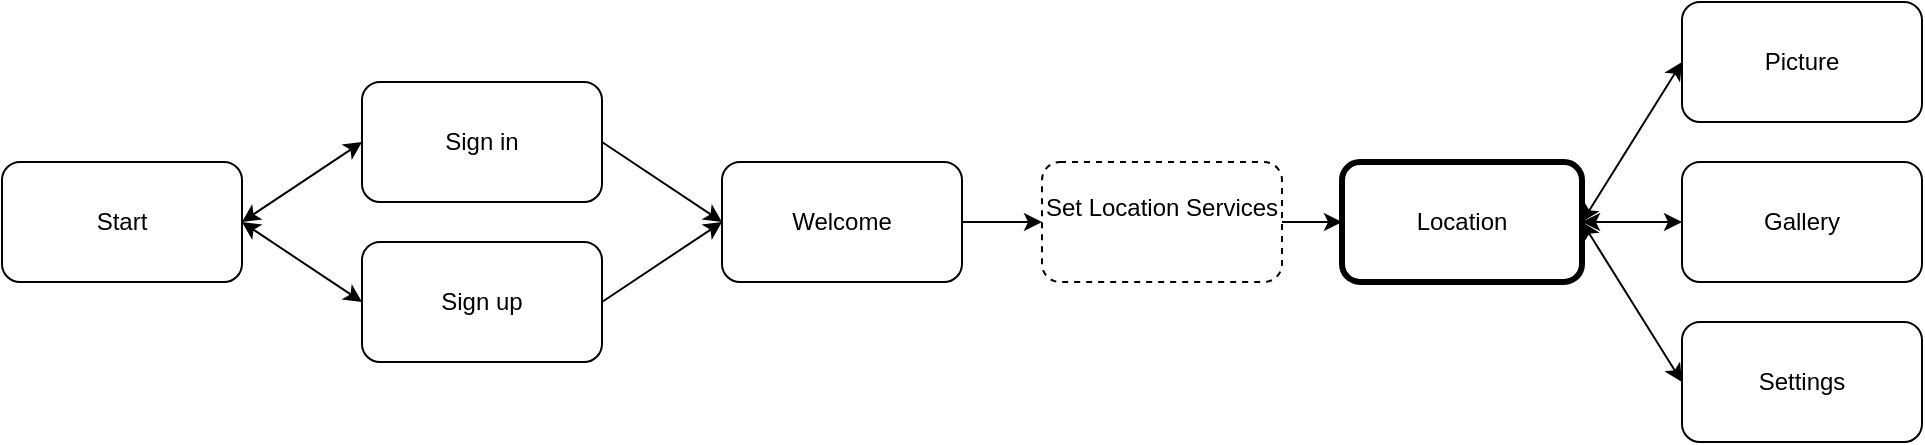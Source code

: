 <mxfile version="10.6.8" type="github"><diagram id="PRXIzqVAWUYST4sWsWqZ" name="Page-1"><mxGraphModel dx="1394" dy="796" grid="1" gridSize="10" guides="1" tooltips="1" connect="1" arrows="1" fold="1" page="1" pageScale="1" pageWidth="1169" pageHeight="827" math="0" shadow="0"><root><mxCell id="0"/><mxCell id="1" parent="0"/><mxCell id="OSjlhcIFjUEQqETfLGRa-1" value="Start" style="rounded=1;whiteSpace=wrap;html=1;" vertex="1" parent="1"><mxGeometry x="30" y="130" width="120" height="60" as="geometry"/></mxCell><mxCell id="OSjlhcIFjUEQqETfLGRa-2" value="Sign in" style="rounded=1;whiteSpace=wrap;html=1;" vertex="1" parent="1"><mxGeometry x="210" y="90" width="120" height="60" as="geometry"/></mxCell><mxCell id="OSjlhcIFjUEQqETfLGRa-3" value="Sign up" style="rounded=1;whiteSpace=wrap;html=1;" vertex="1" parent="1"><mxGeometry x="210" y="170" width="120" height="60" as="geometry"/></mxCell><mxCell id="OSjlhcIFjUEQqETfLGRa-4" value="Welcome" style="rounded=1;whiteSpace=wrap;html=1;" vertex="1" parent="1"><mxGeometry x="390" y="130" width="120" height="60" as="geometry"/></mxCell><mxCell id="OSjlhcIFjUEQqETfLGRa-5" value="Set Location Services&lt;br&gt;&lt;br&gt;" style="rounded=1;whiteSpace=wrap;html=1;dashed=1;" vertex="1" parent="1"><mxGeometry x="550" y="130" width="120" height="60" as="geometry"/></mxCell><mxCell id="OSjlhcIFjUEQqETfLGRa-9" value="" style="endArrow=classic;html=1;exitX=1;exitY=0.5;exitDx=0;exitDy=0;entryX=0;entryY=0.5;entryDx=0;entryDy=0;" edge="1" parent="1" source="OSjlhcIFjUEQqETfLGRa-2" target="OSjlhcIFjUEQqETfLGRa-4"><mxGeometry width="50" height="50" relative="1" as="geometry"><mxPoint x="160" y="170" as="sourcePoint"/><mxPoint x="220" y="210" as="targetPoint"/><Array as="points"/></mxGeometry></mxCell><mxCell id="OSjlhcIFjUEQqETfLGRa-10" value="" style="endArrow=classic;html=1;exitX=1;exitY=0.5;exitDx=0;exitDy=0;" edge="1" parent="1" source="OSjlhcIFjUEQqETfLGRa-3"><mxGeometry width="50" height="50" relative="1" as="geometry"><mxPoint x="30" y="300" as="sourcePoint"/><mxPoint x="390" y="160" as="targetPoint"/></mxGeometry></mxCell><mxCell id="OSjlhcIFjUEQqETfLGRa-11" value="" style="endArrow=classic;html=1;exitX=1;exitY=0.5;exitDx=0;exitDy=0;entryX=0;entryY=0.5;entryDx=0;entryDy=0;" edge="1" parent="1" source="OSjlhcIFjUEQqETfLGRa-4" target="OSjlhcIFjUEQqETfLGRa-5"><mxGeometry width="50" height="50" relative="1" as="geometry"><mxPoint x="30" y="300" as="sourcePoint"/><mxPoint x="80" y="250" as="targetPoint"/></mxGeometry></mxCell><mxCell id="OSjlhcIFjUEQqETfLGRa-12" value="Location&lt;br&gt;" style="rounded=1;whiteSpace=wrap;html=1;strokeWidth=3;" vertex="1" parent="1"><mxGeometry x="700" y="130" width="120" height="60" as="geometry"/></mxCell><mxCell id="OSjlhcIFjUEQqETfLGRa-13" value="" style="endArrow=classic;html=1;exitX=1;exitY=0.5;exitDx=0;exitDy=0;entryX=0;entryY=0.5;entryDx=0;entryDy=0;" edge="1" parent="1" source="OSjlhcIFjUEQqETfLGRa-5" target="OSjlhcIFjUEQqETfLGRa-12"><mxGeometry width="50" height="50" relative="1" as="geometry"><mxPoint x="30" y="300" as="sourcePoint"/><mxPoint x="80" y="250" as="targetPoint"/></mxGeometry></mxCell><mxCell id="OSjlhcIFjUEQqETfLGRa-14" value="Picture" style="rounded=1;whiteSpace=wrap;html=1;" vertex="1" parent="1"><mxGeometry x="870" y="50" width="120" height="60" as="geometry"/></mxCell><mxCell id="OSjlhcIFjUEQqETfLGRa-16" value="Gallery" style="rounded=1;whiteSpace=wrap;html=1;" vertex="1" parent="1"><mxGeometry x="870" y="130" width="120" height="60" as="geometry"/></mxCell><mxCell id="OSjlhcIFjUEQqETfLGRa-19" value="Settings" style="rounded=1;whiteSpace=wrap;html=1;strokeWidth=1;" vertex="1" parent="1"><mxGeometry x="870" y="210" width="120" height="60" as="geometry"/></mxCell><mxCell id="OSjlhcIFjUEQqETfLGRa-24" value="" style="endArrow=classic;startArrow=classic;html=1;exitX=1;exitY=0.5;exitDx=0;exitDy=0;entryX=0;entryY=0.5;entryDx=0;entryDy=0;" edge="1" parent="1" source="OSjlhcIFjUEQqETfLGRa-1" target="OSjlhcIFjUEQqETfLGRa-2"><mxGeometry width="50" height="50" relative="1" as="geometry"><mxPoint x="30" y="340" as="sourcePoint"/><mxPoint x="80" y="290" as="targetPoint"/></mxGeometry></mxCell><mxCell id="OSjlhcIFjUEQqETfLGRa-26" value="" style="endArrow=classic;startArrow=classic;html=1;entryX=0;entryY=0.5;entryDx=0;entryDy=0;exitX=1;exitY=0.5;exitDx=0;exitDy=0;" edge="1" parent="1" source="OSjlhcIFjUEQqETfLGRa-1" target="OSjlhcIFjUEQqETfLGRa-3"><mxGeometry width="50" height="50" relative="1" as="geometry"><mxPoint x="30" y="340" as="sourcePoint"/><mxPoint x="80" y="290" as="targetPoint"/></mxGeometry></mxCell><mxCell id="OSjlhcIFjUEQqETfLGRa-27" value="" style="endArrow=classic;startArrow=classic;html=1;entryX=0;entryY=0.5;entryDx=0;entryDy=0;exitX=1;exitY=0.5;exitDx=0;exitDy=0;" edge="1" parent="1" source="OSjlhcIFjUEQqETfLGRa-12" target="OSjlhcIFjUEQqETfLGRa-16"><mxGeometry width="50" height="50" relative="1" as="geometry"><mxPoint x="30" y="340" as="sourcePoint"/><mxPoint x="80" y="290" as="targetPoint"/></mxGeometry></mxCell><mxCell id="OSjlhcIFjUEQqETfLGRa-29" value="" style="endArrow=classic;startArrow=classic;html=1;entryX=0;entryY=0.5;entryDx=0;entryDy=0;exitX=1;exitY=0.5;exitDx=0;exitDy=0;" edge="1" parent="1" source="OSjlhcIFjUEQqETfLGRa-12" target="OSjlhcIFjUEQqETfLGRa-14"><mxGeometry width="50" height="50" relative="1" as="geometry"><mxPoint x="30" y="340" as="sourcePoint"/><mxPoint x="80" y="290" as="targetPoint"/></mxGeometry></mxCell><mxCell id="OSjlhcIFjUEQqETfLGRa-30" value="" style="endArrow=classic;startArrow=classic;html=1;entryX=0;entryY=0.5;entryDx=0;entryDy=0;exitX=1;exitY=0.5;exitDx=0;exitDy=0;" edge="1" parent="1" source="OSjlhcIFjUEQqETfLGRa-12" target="OSjlhcIFjUEQqETfLGRa-19"><mxGeometry width="50" height="50" relative="1" as="geometry"><mxPoint x="30" y="340" as="sourcePoint"/><mxPoint x="80" y="290" as="targetPoint"/></mxGeometry></mxCell></root></mxGraphModel></diagram></mxfile>